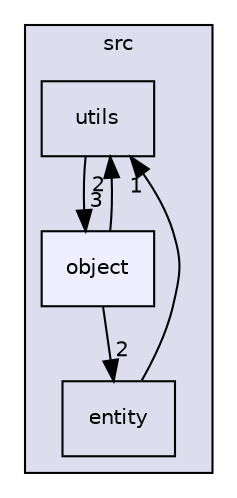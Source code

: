 digraph "object" {
  compound=true
  node [ fontsize="10", fontname="Helvetica"];
  edge [ labelfontsize="10", labelfontname="Helvetica"];
  subgraph clusterdir_a063914ab482288b7b0e1b2fca86158c {
    graph [ bgcolor="#ddddee", pencolor="black", label="src" fontname="Helvetica", fontsize="10", URL="dir_a063914ab482288b7b0e1b2fca86158c.html"]
  dir_08dc77f694786b07780ebbca062c7ec3 [shape=box label="utils" URL="dir_08dc77f694786b07780ebbca062c7ec3.html"];
  dir_f545203bfb5d89c5496a4973a2a5abbd [shape=box label="entity" URL="dir_f545203bfb5d89c5496a4973a2a5abbd.html"];
  dir_85449260a98ec6f0b4b6c14dea2cc541 [shape=box, label="object", style="filled", fillcolor="#eeeeff", pencolor="black", URL="dir_85449260a98ec6f0b4b6c14dea2cc541.html"];
  }
  dir_f545203bfb5d89c5496a4973a2a5abbd->dir_08dc77f694786b07780ebbca062c7ec3 [headlabel="1", labeldistance=1.5 headhref="dir_000006_000012.html"];
  dir_85449260a98ec6f0b4b6c14dea2cc541->dir_08dc77f694786b07780ebbca062c7ec3 [headlabel="2", labeldistance=1.5 headhref="dir_000019_000012.html"];
  dir_85449260a98ec6f0b4b6c14dea2cc541->dir_f545203bfb5d89c5496a4973a2a5abbd [headlabel="2", labeldistance=1.5 headhref="dir_000019_000006.html"];
  dir_08dc77f694786b07780ebbca062c7ec3->dir_85449260a98ec6f0b4b6c14dea2cc541 [headlabel="3", labeldistance=1.5 headhref="dir_000012_000019.html"];
}
